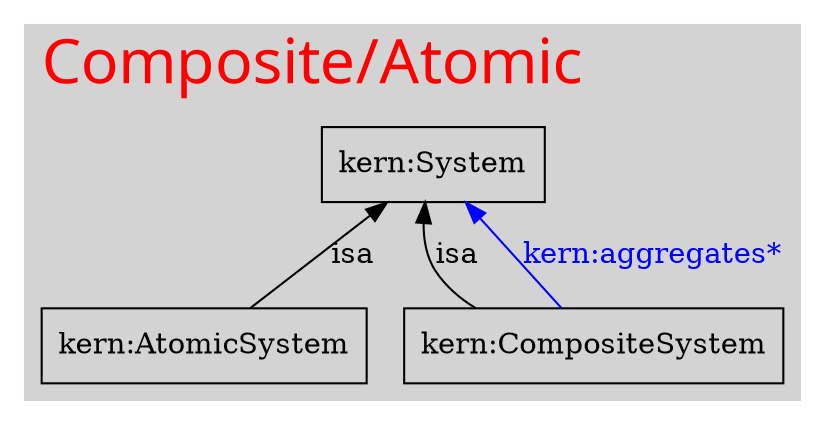 digraph Proteus {
	compound=true
	subgraph cluster0 {
	label="Composite/Atomic";
	labeljust="left";
	style=filled;
	color=lightgrey;
	fontsize=30;
	fontcolor=red;
	fontname="Times-Roman-Bold";
	node [label="\N"];
	graph [bb="0,0,306,124"];
	"System" [label="kern:System", shape=box, color="0.0,0.0,0.0", fontcolor="0.0,0.0,0.0",width="1.2222", height="0.5"];
	"AtomicSystem" [label="kern:AtomicSystem", shape=box, color="0.0,0.0,0.0", fontcolor="0.0,0.0,0.0",width="1.8125", height="0.5"];
	"CompositeSystem" [label="kern:CompositeSystem", shape=box, color="0.0,0.0,0.0", fontcolor="0.0,0.0,0.0",width="2.0833", height="0.5"];
	"System" -> "AtomicSystem" [dir=back, label=isa, color="0.0,0.0,0.0", fontcolor="0.0,0.0,0.0"];
	"System" -> "CompositeSystem" [dir=back, label=isa, color="0.0,0.0,0.0", fontcolor="0.0,0.0,0.0"];
	"CompositeSystem" -> "System" [label="kern:aggregates*", color="0.6666667,1.0,1.0", fontcolor="0.6666667,1.0,1.0", style=filled];
}
}

